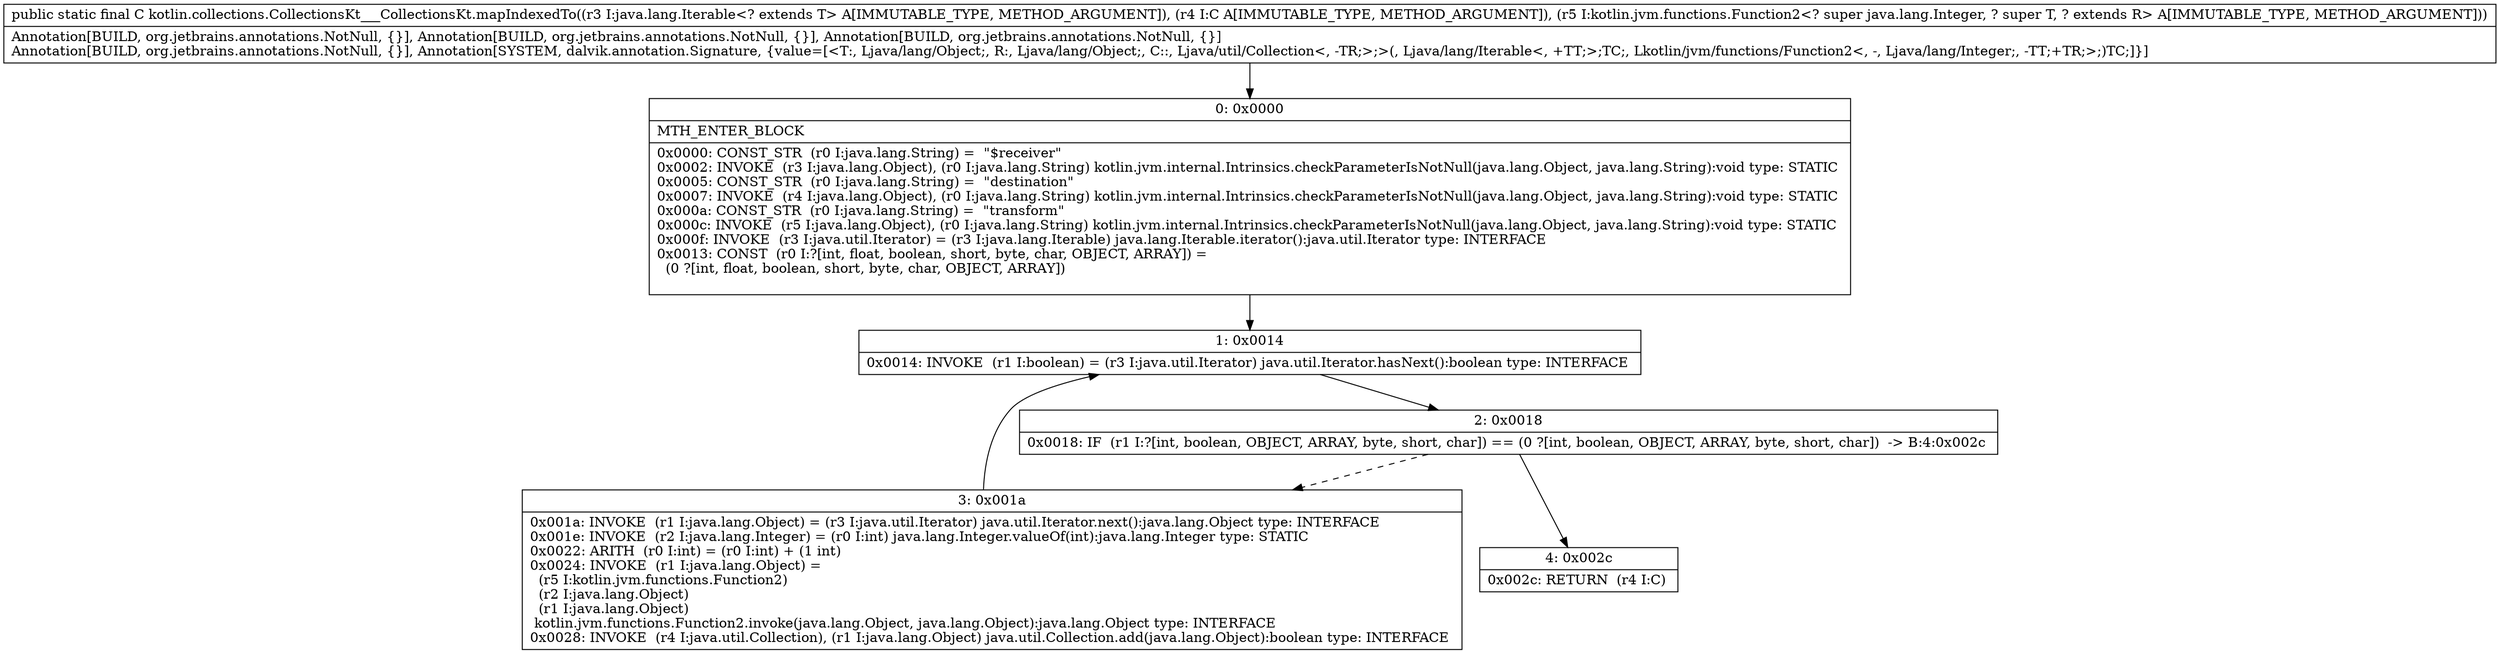 digraph "CFG forkotlin.collections.CollectionsKt___CollectionsKt.mapIndexedTo(Ljava\/lang\/Iterable;Ljava\/util\/Collection;Lkotlin\/jvm\/functions\/Function2;)Ljava\/util\/Collection;" {
Node_0 [shape=record,label="{0\:\ 0x0000|MTH_ENTER_BLOCK\l|0x0000: CONST_STR  (r0 I:java.lang.String) =  \"$receiver\" \l0x0002: INVOKE  (r3 I:java.lang.Object), (r0 I:java.lang.String) kotlin.jvm.internal.Intrinsics.checkParameterIsNotNull(java.lang.Object, java.lang.String):void type: STATIC \l0x0005: CONST_STR  (r0 I:java.lang.String) =  \"destination\" \l0x0007: INVOKE  (r4 I:java.lang.Object), (r0 I:java.lang.String) kotlin.jvm.internal.Intrinsics.checkParameterIsNotNull(java.lang.Object, java.lang.String):void type: STATIC \l0x000a: CONST_STR  (r0 I:java.lang.String) =  \"transform\" \l0x000c: INVOKE  (r5 I:java.lang.Object), (r0 I:java.lang.String) kotlin.jvm.internal.Intrinsics.checkParameterIsNotNull(java.lang.Object, java.lang.String):void type: STATIC \l0x000f: INVOKE  (r3 I:java.util.Iterator) = (r3 I:java.lang.Iterable) java.lang.Iterable.iterator():java.util.Iterator type: INTERFACE \l0x0013: CONST  (r0 I:?[int, float, boolean, short, byte, char, OBJECT, ARRAY]) = \l  (0 ?[int, float, boolean, short, byte, char, OBJECT, ARRAY])\l \l}"];
Node_1 [shape=record,label="{1\:\ 0x0014|0x0014: INVOKE  (r1 I:boolean) = (r3 I:java.util.Iterator) java.util.Iterator.hasNext():boolean type: INTERFACE \l}"];
Node_2 [shape=record,label="{2\:\ 0x0018|0x0018: IF  (r1 I:?[int, boolean, OBJECT, ARRAY, byte, short, char]) == (0 ?[int, boolean, OBJECT, ARRAY, byte, short, char])  \-\> B:4:0x002c \l}"];
Node_3 [shape=record,label="{3\:\ 0x001a|0x001a: INVOKE  (r1 I:java.lang.Object) = (r3 I:java.util.Iterator) java.util.Iterator.next():java.lang.Object type: INTERFACE \l0x001e: INVOKE  (r2 I:java.lang.Integer) = (r0 I:int) java.lang.Integer.valueOf(int):java.lang.Integer type: STATIC \l0x0022: ARITH  (r0 I:int) = (r0 I:int) + (1 int) \l0x0024: INVOKE  (r1 I:java.lang.Object) = \l  (r5 I:kotlin.jvm.functions.Function2)\l  (r2 I:java.lang.Object)\l  (r1 I:java.lang.Object)\l kotlin.jvm.functions.Function2.invoke(java.lang.Object, java.lang.Object):java.lang.Object type: INTERFACE \l0x0028: INVOKE  (r4 I:java.util.Collection), (r1 I:java.lang.Object) java.util.Collection.add(java.lang.Object):boolean type: INTERFACE \l}"];
Node_4 [shape=record,label="{4\:\ 0x002c|0x002c: RETURN  (r4 I:C) \l}"];
MethodNode[shape=record,label="{public static final C kotlin.collections.CollectionsKt___CollectionsKt.mapIndexedTo((r3 I:java.lang.Iterable\<? extends T\> A[IMMUTABLE_TYPE, METHOD_ARGUMENT]), (r4 I:C A[IMMUTABLE_TYPE, METHOD_ARGUMENT]), (r5 I:kotlin.jvm.functions.Function2\<? super java.lang.Integer, ? super T, ? extends R\> A[IMMUTABLE_TYPE, METHOD_ARGUMENT]))  | Annotation[BUILD, org.jetbrains.annotations.NotNull, \{\}], Annotation[BUILD, org.jetbrains.annotations.NotNull, \{\}], Annotation[BUILD, org.jetbrains.annotations.NotNull, \{\}]\lAnnotation[BUILD, org.jetbrains.annotations.NotNull, \{\}], Annotation[SYSTEM, dalvik.annotation.Signature, \{value=[\<T:, Ljava\/lang\/Object;, R:, Ljava\/lang\/Object;, C::, Ljava\/util\/Collection\<, \-TR;\>;\>(, Ljava\/lang\/Iterable\<, +TT;\>;TC;, Lkotlin\/jvm\/functions\/Function2\<, \-, Ljava\/lang\/Integer;, \-TT;+TR;\>;)TC;]\}]\l}"];
MethodNode -> Node_0;
Node_0 -> Node_1;
Node_1 -> Node_2;
Node_2 -> Node_3[style=dashed];
Node_2 -> Node_4;
Node_3 -> Node_1;
}

